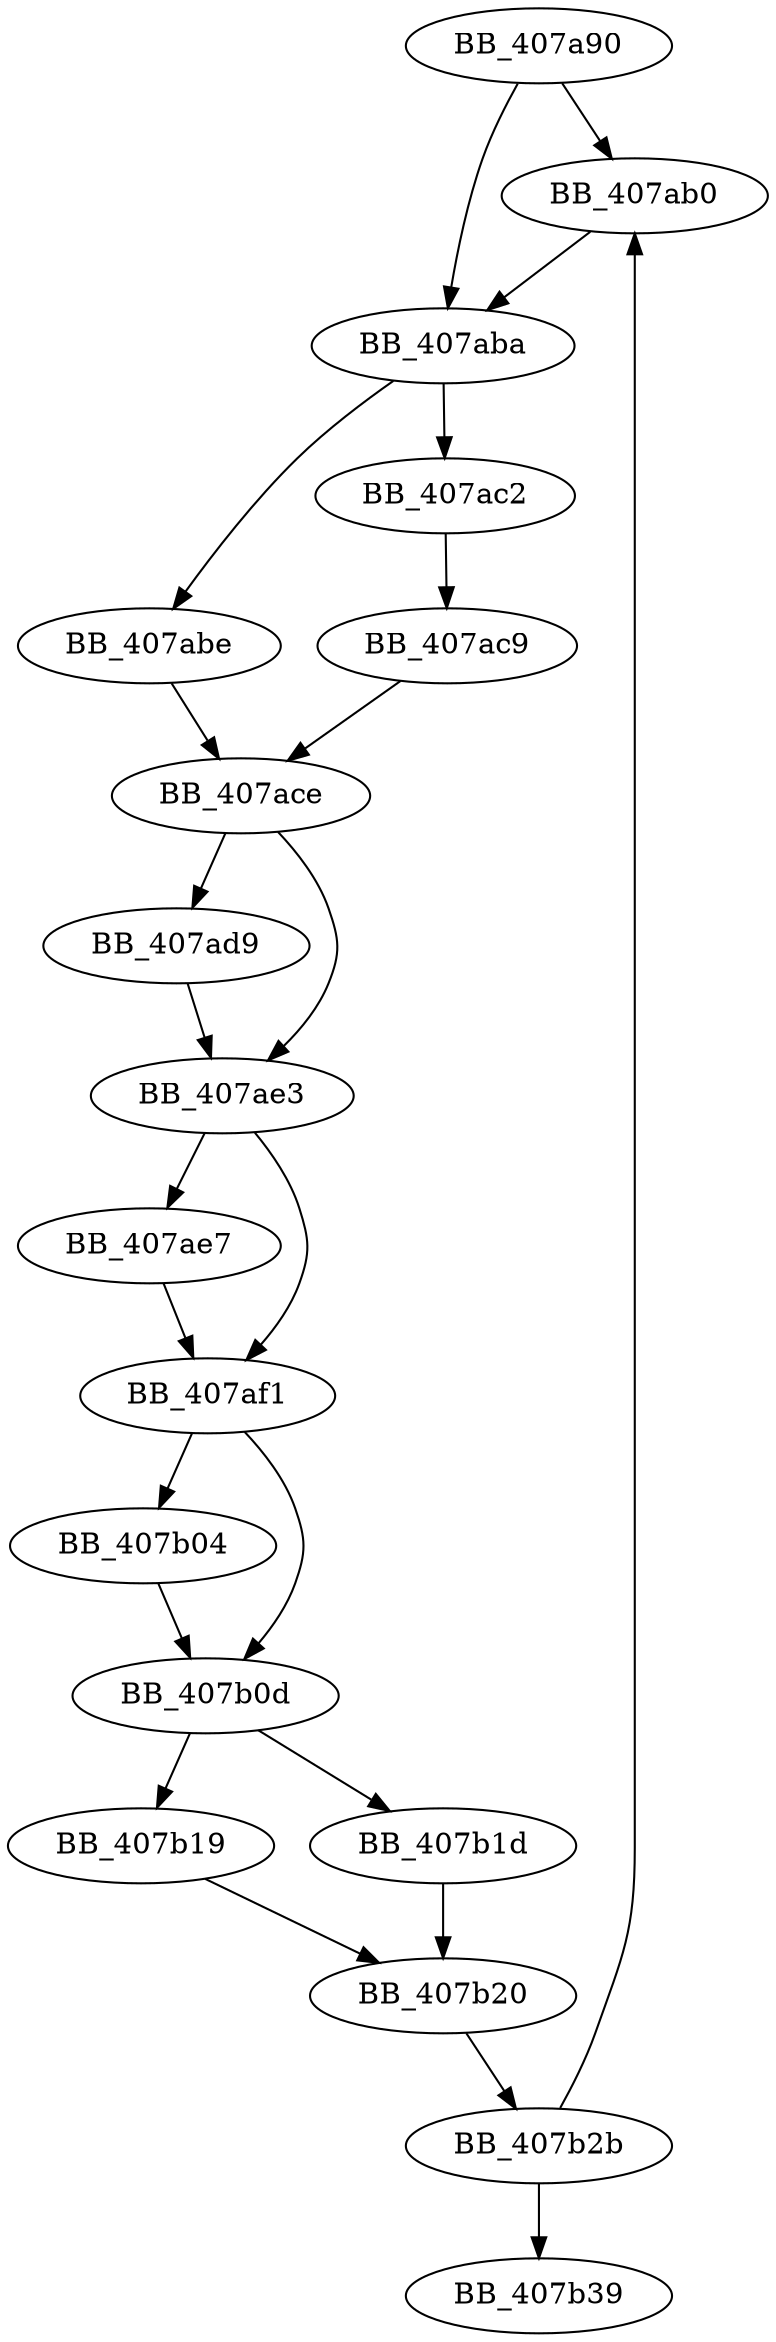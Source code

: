 DiGraph sub_407A90{
BB_407a90->BB_407ab0
BB_407a90->BB_407aba
BB_407ab0->BB_407aba
BB_407aba->BB_407abe
BB_407aba->BB_407ac2
BB_407abe->BB_407ace
BB_407ac2->BB_407ac9
BB_407ac9->BB_407ace
BB_407ace->BB_407ad9
BB_407ace->BB_407ae3
BB_407ad9->BB_407ae3
BB_407ae3->BB_407ae7
BB_407ae3->BB_407af1
BB_407ae7->BB_407af1
BB_407af1->BB_407b04
BB_407af1->BB_407b0d
BB_407b04->BB_407b0d
BB_407b0d->BB_407b19
BB_407b0d->BB_407b1d
BB_407b19->BB_407b20
BB_407b1d->BB_407b20
BB_407b20->BB_407b2b
BB_407b2b->BB_407ab0
BB_407b2b->BB_407b39
}
